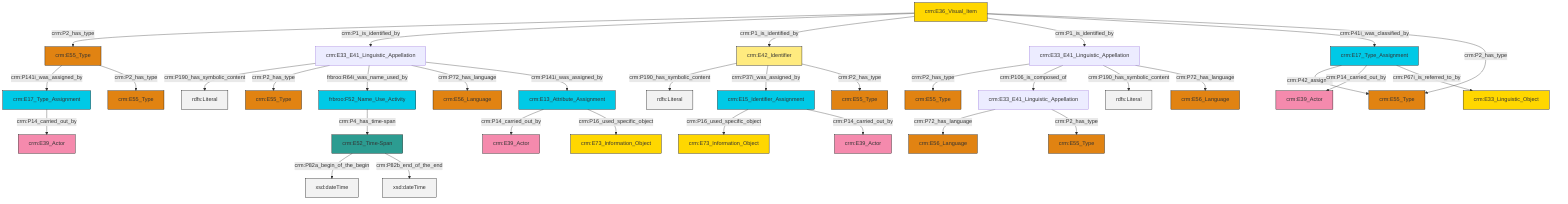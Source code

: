 graph TD
classDef Literal fill:#f2f2f2,stroke:#000000;
classDef CRM_Entity fill:#FFFFFF,stroke:#000000;
classDef Temporal_Entity fill:#00C9E6, stroke:#000000;
classDef Type fill:#E18312, stroke:#000000;
classDef Time-Span fill:#2C9C91, stroke:#000000;
classDef Appellation fill:#FFEB7F, stroke:#000000;
classDef Place fill:#008836, stroke:#000000;
classDef Persistent_Item fill:#B266B2, stroke:#000000;
classDef Conceptual_Object fill:#FFD700, stroke:#000000;
classDef Physical_Thing fill:#D2B48C, stroke:#000000;
classDef Actor fill:#f58aad, stroke:#000000;
classDef PC_Classes fill:#4ce600, stroke:#000000;
classDef Multi fill:#cccccc,stroke:#000000;

2["crm:E36_Visual_Item"]:::Conceptual_Object -->|crm:P2_has_type| 3["crm:E55_Type"]:::Type
4["crm:E42_Identifier"]:::Appellation -->|crm:P190_has_symbolic_content| 5[rdfs:Literal]:::Literal
6["crm:E33_E41_Linguistic_Appellation"]:::Default -->|crm:P2_has_type| 7["crm:E55_Type"]:::Type
2["crm:E36_Visual_Item"]:::Conceptual_Object -->|crm:P1_is_identified_by| 8["crm:E33_E41_Linguistic_Appellation"]:::Default
9["crm:E17_Type_Assignment"]:::Temporal_Entity -->|crm:P42_assigned| 10["crm:E55_Type"]:::Type
2["crm:E36_Visual_Item"]:::Conceptual_Object -->|crm:P1_is_identified_by| 4["crm:E42_Identifier"]:::Appellation
6["crm:E33_E41_Linguistic_Appellation"]:::Default -->|crm:P106_is_composed_of| 18["crm:E33_E41_Linguistic_Appellation"]:::Default
8["crm:E33_E41_Linguistic_Appellation"]:::Default -->|crm:P190_has_symbolic_content| 22[rdfs:Literal]:::Literal
11["crm:E13_Attribute_Assignment"]:::Temporal_Entity -->|crm:P14_carried_out_by| 23["crm:E39_Actor"]:::Actor
2["crm:E36_Visual_Item"]:::Conceptual_Object -->|crm:P1_is_identified_by| 6["crm:E33_E41_Linguistic_Appellation"]:::Default
9["crm:E17_Type_Assignment"]:::Temporal_Entity -->|crm:P14_carried_out_by| 25["crm:E39_Actor"]:::Actor
3["crm:E55_Type"]:::Type -->|crm:P141i_was_assigned_by| 26["crm:E17_Type_Assignment"]:::Temporal_Entity
2["crm:E36_Visual_Item"]:::Conceptual_Object -->|crm:P41i_was_classified_by| 9["crm:E17_Type_Assignment"]:::Temporal_Entity
15["frbroo:F52_Name_Use_Activity"]:::Temporal_Entity -->|crm:P4_has_time-span| 35["crm:E52_Time-Span"]:::Time-Span
35["crm:E52_Time-Span"]:::Time-Span -->|crm:P82a_begin_of_the_begin| 36[xsd:dateTime]:::Literal
2["crm:E36_Visual_Item"]:::Conceptual_Object -->|crm:P2_has_type| 10["crm:E55_Type"]:::Type
26["crm:E17_Type_Assignment"]:::Temporal_Entity -->|crm:P14_carried_out_by| 39["crm:E39_Actor"]:::Actor
8["crm:E33_E41_Linguistic_Appellation"]:::Default -->|crm:P2_has_type| 44["crm:E55_Type"]:::Type
8["crm:E33_E41_Linguistic_Appellation"]:::Default -->|frbroo:R64i_was_name_used_by| 15["frbroo:F52_Name_Use_Activity"]:::Temporal_Entity
35["crm:E52_Time-Span"]:::Time-Span -->|crm:P82b_end_of_the_end| 46[xsd:dateTime]:::Literal
4["crm:E42_Identifier"]:::Appellation -->|crm:P37i_was_assigned_by| 50["crm:E15_Identifier_Assignment"]:::Temporal_Entity
18["crm:E33_E41_Linguistic_Appellation"]:::Default -->|crm:P72_has_language| 51["crm:E56_Language"]:::Type
11["crm:E13_Attribute_Assignment"]:::Temporal_Entity -->|crm:P16_used_specific_object| 40["crm:E73_Information_Object"]:::Conceptual_Object
8["crm:E33_E41_Linguistic_Appellation"]:::Default -->|crm:P72_has_language| 48["crm:E56_Language"]:::Type
4["crm:E42_Identifier"]:::Appellation -->|crm:P2_has_type| 28["crm:E55_Type"]:::Type
8["crm:E33_E41_Linguistic_Appellation"]:::Default -->|crm:P141i_was_assigned_by| 11["crm:E13_Attribute_Assignment"]:::Temporal_Entity
6["crm:E33_E41_Linguistic_Appellation"]:::Default -->|crm:P190_has_symbolic_content| 58[rdfs:Literal]:::Literal
50["crm:E15_Identifier_Assignment"]:::Temporal_Entity -->|crm:P16_used_specific_object| 60["crm:E73_Information_Object"]:::Conceptual_Object
18["crm:E33_E41_Linguistic_Appellation"]:::Default -->|crm:P2_has_type| 13["crm:E55_Type"]:::Type
50["crm:E15_Identifier_Assignment"]:::Temporal_Entity -->|crm:P14_carried_out_by| 55["crm:E39_Actor"]:::Actor
9["crm:E17_Type_Assignment"]:::Temporal_Entity -->|crm:P67i_is_referred_to_by| 0["crm:E33_Linguistic_Object"]:::Conceptual_Object
6["crm:E33_E41_Linguistic_Appellation"]:::Default -->|crm:P72_has_language| 37["crm:E56_Language"]:::Type
3["crm:E55_Type"]:::Type -->|crm:P2_has_type| 20["crm:E55_Type"]:::Type